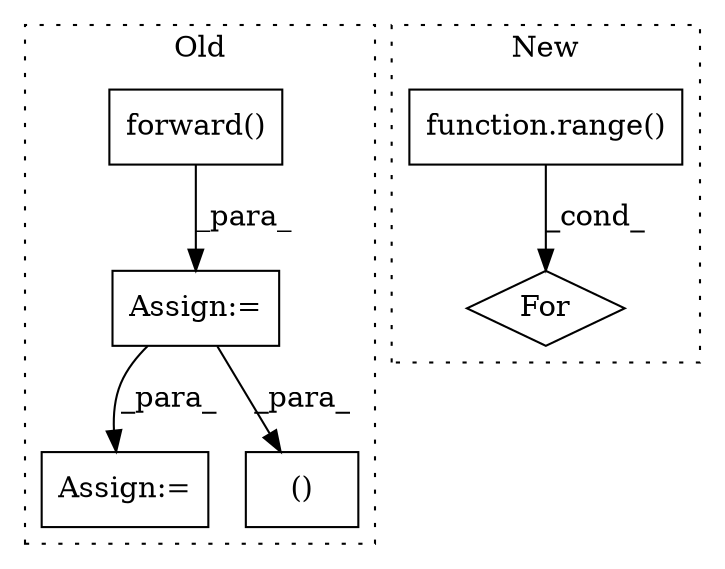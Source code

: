 digraph G {
subgraph cluster0 {
1 [label="forward()" a="75" s="13952,13974" l="21,1" shape="box"];
4 [label="Assign:=" a="68" s="14186" l="3" shape="box"];
5 [label="()" a="54" s="14306" l="6" shape="box"];
6 [label="Assign:=" a="68" s="14097" l="3" shape="box"];
label = "Old";
style="dotted";
}
subgraph cluster1 {
2 [label="function.range()" a="75" s="13570,13587" l="6,1" shape="box"];
3 [label="For" a="107" s="13561,13588" l="4,14" shape="diamond"];
label = "New";
style="dotted";
}
1 -> 6 [label="_para_"];
2 -> 3 [label="_cond_"];
6 -> 4 [label="_para_"];
6 -> 5 [label="_para_"];
}